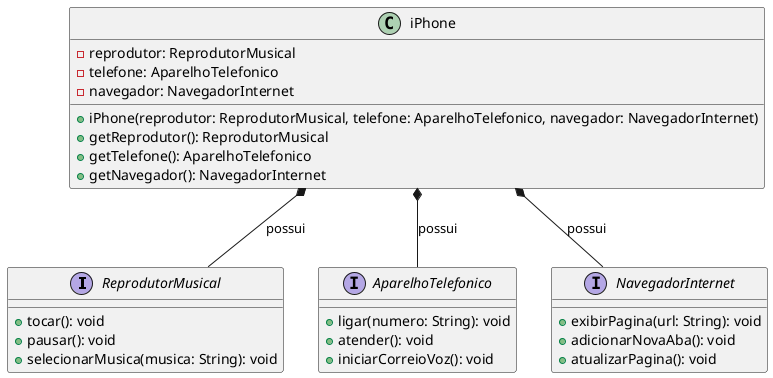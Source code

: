 @startuml

interface ReprodutorMusical {
  +tocar(): void
  +pausar(): void
  +selecionarMusica(musica: String): void
}

interface AparelhoTelefonico {
  +ligar(numero: String): void
  +atender(): void
  +iniciarCorreioVoz(): void
}

interface NavegadorInternet {
  +exibirPagina(url: String): void
  +adicionarNovaAba(): void
  +atualizarPagina(): void
}

class iPhone {
  -reprodutor: ReprodutorMusical
  -telefone: AparelhoTelefonico
  -navegador: NavegadorInternet
  +iPhone(reprodutor: ReprodutorMusical, telefone: AparelhoTelefonico, navegador: NavegadorInternet)
  +getReprodutor(): ReprodutorMusical
  +getTelefone(): AparelhoTelefonico
  +getNavegador(): NavegadorInternet
}

iPhone *-- ReprodutorMusical: possui
iPhone *-- AparelhoTelefonico: possui
iPhone *-- NavegadorInternet: possui

@enduml
